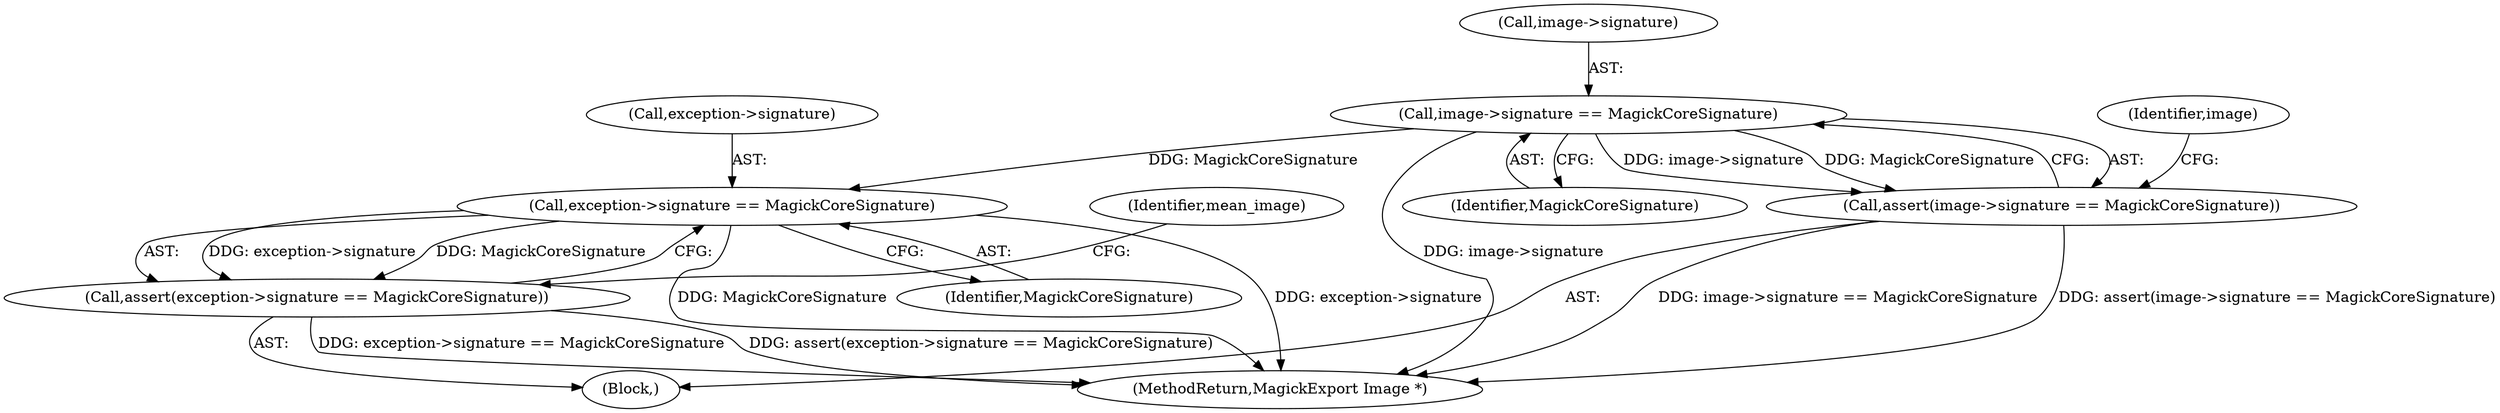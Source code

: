digraph "0_ImageMagick6_a77d8d97f5a7bced0468f0b08798c83fb67427bc@pointer" {
"1000121" [label="(Call,image->signature == MagickCoreSignature)"];
"1000120" [label="(Call,assert(image->signature == MagickCoreSignature))"];
"1000148" [label="(Call,exception->signature == MagickCoreSignature)"];
"1000147" [label="(Call,assert(exception->signature == MagickCoreSignature))"];
"1000152" [label="(Identifier,MagickCoreSignature)"];
"1000106" [label="(Block,)"];
"1000147" [label="(Call,assert(exception->signature == MagickCoreSignature))"];
"1000792" [label="(MethodReturn,MagickExport Image *)"];
"1000149" [label="(Call,exception->signature)"];
"1000129" [label="(Identifier,image)"];
"1000120" [label="(Call,assert(image->signature == MagickCoreSignature))"];
"1000125" [label="(Identifier,MagickCoreSignature)"];
"1000121" [label="(Call,image->signature == MagickCoreSignature)"];
"1000148" [label="(Call,exception->signature == MagickCoreSignature)"];
"1000154" [label="(Identifier,mean_image)"];
"1000122" [label="(Call,image->signature)"];
"1000121" -> "1000120"  [label="AST: "];
"1000121" -> "1000125"  [label="CFG: "];
"1000122" -> "1000121"  [label="AST: "];
"1000125" -> "1000121"  [label="AST: "];
"1000120" -> "1000121"  [label="CFG: "];
"1000121" -> "1000792"  [label="DDG: image->signature"];
"1000121" -> "1000120"  [label="DDG: image->signature"];
"1000121" -> "1000120"  [label="DDG: MagickCoreSignature"];
"1000121" -> "1000148"  [label="DDG: MagickCoreSignature"];
"1000120" -> "1000106"  [label="AST: "];
"1000129" -> "1000120"  [label="CFG: "];
"1000120" -> "1000792"  [label="DDG: image->signature == MagickCoreSignature"];
"1000120" -> "1000792"  [label="DDG: assert(image->signature == MagickCoreSignature)"];
"1000148" -> "1000147"  [label="AST: "];
"1000148" -> "1000152"  [label="CFG: "];
"1000149" -> "1000148"  [label="AST: "];
"1000152" -> "1000148"  [label="AST: "];
"1000147" -> "1000148"  [label="CFG: "];
"1000148" -> "1000792"  [label="DDG: MagickCoreSignature"];
"1000148" -> "1000792"  [label="DDG: exception->signature"];
"1000148" -> "1000147"  [label="DDG: exception->signature"];
"1000148" -> "1000147"  [label="DDG: MagickCoreSignature"];
"1000147" -> "1000106"  [label="AST: "];
"1000154" -> "1000147"  [label="CFG: "];
"1000147" -> "1000792"  [label="DDG: exception->signature == MagickCoreSignature"];
"1000147" -> "1000792"  [label="DDG: assert(exception->signature == MagickCoreSignature)"];
}
